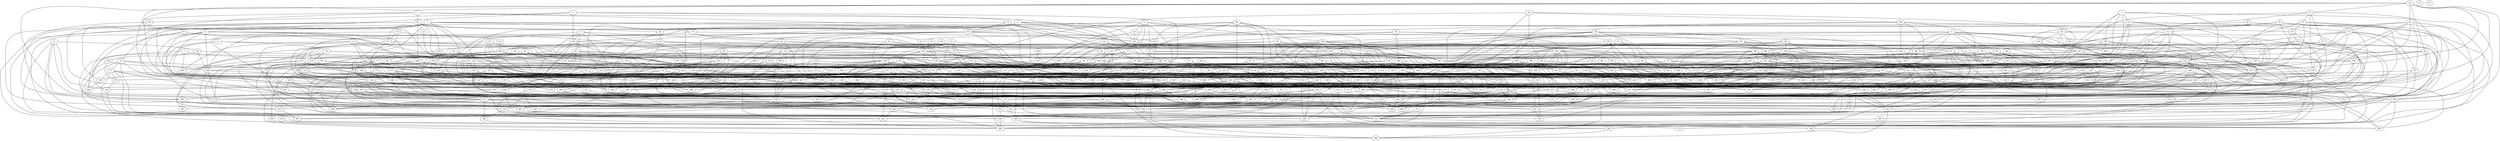 strict graph "gnp_random_graph(400,0.015)" {
0;
1;
2;
3;
4;
5;
6;
7;
8;
9;
10;
11;
12;
13;
14;
15;
16;
17;
18;
19;
20;
21;
22;
23;
24;
25;
26;
27;
28;
29;
30;
31;
32;
33;
34;
35;
36;
37;
38;
39;
40;
41;
42;
43;
44;
45;
46;
47;
48;
49;
50;
51;
52;
53;
54;
55;
56;
57;
58;
59;
60;
61;
62;
63;
64;
65;
66;
67;
68;
69;
70;
71;
72;
73;
74;
75;
76;
77;
78;
79;
80;
81;
82;
83;
84;
85;
86;
87;
88;
89;
90;
91;
92;
93;
94;
95;
96;
97;
98;
99;
100;
101;
102;
103;
104;
105;
106;
107;
108;
109;
110;
111;
112;
113;
114;
115;
116;
117;
118;
119;
120;
121;
122;
123;
124;
125;
126;
127;
128;
129;
130;
131;
132;
133;
134;
135;
136;
137;
138;
139;
140;
141;
142;
143;
144;
145;
146;
147;
148;
149;
150;
151;
152;
153;
154;
155;
156;
157;
158;
159;
160;
161;
162;
163;
164;
165;
166;
167;
168;
169;
170;
171;
172;
173;
174;
175;
176;
177;
178;
179;
180;
181;
182;
183;
184;
185;
186;
187;
188;
189;
190;
191;
192;
193;
194;
195;
196;
197;
198;
199;
200;
201;
202;
203;
204;
205;
206;
207;
208;
209;
210;
211;
212;
213;
214;
215;
216;
217;
218;
219;
220;
221;
222;
223;
224;
225;
226;
227;
228;
229;
230;
231;
232;
233;
234;
235;
236;
237;
238;
239;
240;
241;
242;
243;
244;
245;
246;
247;
248;
249;
250;
251;
252;
253;
254;
255;
256;
257;
258;
259;
260;
261;
262;
263;
264;
265;
266;
267;
268;
269;
270;
271;
272;
273;
274;
275;
276;
277;
278;
279;
280;
281;
282;
283;
284;
285;
286;
287;
288;
289;
290;
291;
292;
293;
294;
295;
296;
297;
298;
299;
300;
301;
302;
303;
304;
305;
306;
307;
308;
309;
310;
311;
312;
313;
314;
315;
316;
317;
318;
319;
320;
321;
322;
323;
324;
325;
326;
327;
328;
329;
330;
331;
332;
333;
334;
335;
336;
337;
338;
339;
340;
341;
342;
343;
344;
345;
346;
347;
348;
349;
350;
351;
352;
353;
354;
355;
356;
357;
358;
359;
360;
361;
362;
363;
364;
365;
366;
367;
368;
369;
370;
371;
372;
373;
374;
375;
376;
377;
378;
379;
380;
381;
382;
383;
384;
385;
386;
387;
388;
389;
390;
391;
392;
393;
394;
395;
396;
397;
398;
399;
0 -- 40  [is_available=True, prob="1.0"];
0 -- 312  [is_available=True, prob="0.000379607806194"];
1 -- 169  [is_available=True, prob="1.0"];
1 -- 327  [is_available=True, prob="0.0820589305084"];
1 -- 20  [is_available=True, prob="0.423581818687"];
1 -- 181  [is_available=True, prob="0.837823170071"];
1 -- 279  [is_available=True, prob="0.374901451123"];
2 -- 374  [is_available=True, prob="0.32665405579"];
2 -- 347  [is_available=True, prob="0.23413440046"];
2 -- 21  [is_available=True, prob="1.0"];
2 -- 126  [is_available=True, prob="1.0"];
2 -- 55  [is_available=True, prob="1.0"];
3 -- 100  [is_available=True, prob="1.0"];
3 -- 166  [is_available=True, prob="0.980988665596"];
3 -- 15  [is_available=True, prob="1.0"];
3 -- 145  [is_available=True, prob="0.0551172761227"];
3 -- 277  [is_available=True, prob="1.0"];
3 -- 347  [is_available=True, prob="0.0090357446984"];
3 -- 156  [is_available=True, prob="0.726914585223"];
4 -- 197  [is_available=True, prob="0.786973177896"];
4 -- 51  [is_available=True, prob="1.0"];
4 -- 84  [is_available=True, prob="0.964469127953"];
4 -- 181  [is_available=True, prob="1.0"];
4 -- 25  [is_available=True, prob="1.0"];
4 -- 95  [is_available=True, prob="1.0"];
5 -- 162  [is_available=True, prob="0.689897152578"];
5 -- 70  [is_available=True, prob="0.233928503609"];
5 -- 200  [is_available=True, prob="0.0221640954499"];
5 -- 364  [is_available=True, prob="0.772354921848"];
5 -- 141  [is_available=True, prob="0.0128453586703"];
5 -- 113  [is_available=True, prob="1.0"];
5 -- 373  [is_available=True, prob="0.70304620379"];
5 -- 247  [is_available=True, prob="0.134867985573"];
5 -- 120  [is_available=True, prob="0.48676190435"];
5 -- 57  [is_available=True, prob="0.0960063449375"];
5 -- 91  [is_available=True, prob="1.0"];
6 -- 354  [is_available=True, prob="0.450802316926"];
6 -- 358  [is_available=True, prob="1.0"];
6 -- 329  [is_available=True, prob="1.0"];
6 -- 395  [is_available=True, prob="0.557921913388"];
6 -- 54  [is_available=True, prob="0.0638066424381"];
6 -- 378  [is_available=True, prob="0.553883979482"];
7 -- 200  [is_available=True, prob="0.471503097779"];
7 -- 286  [is_available=True, prob="0.622932620053"];
7 -- 175  [is_available=True, prob="0.621248639562"];
8 -- 138  [is_available=True, prob="0.501918532583"];
8 -- 324  [is_available=True, prob="0.549129716373"];
8 -- 53  [is_available=True, prob="0.538031807188"];
8 -- 375  [is_available=True, prob="1.0"];
9 -- 225  [is_available=True, prob="0.494192141421"];
9 -- 130  [is_available=True, prob="1.0"];
9 -- 100  [is_available=True, prob="0.831639979373"];
9 -- 261  [is_available=True, prob="0.0613124441978"];
9 -- 358  [is_available=True, prob="0.472120958543"];
9 -- 167  [is_available=True, prob="0.28686301405"];
9 -- 232  [is_available=True, prob="0.0242554398071"];
9 -- 370  [is_available=True, prob="0.0448732515826"];
9 -- 313  [is_available=True, prob="0.780900481679"];
9 -- 120  [is_available=True, prob="0.643487861603"];
9 -- 89  [is_available=True, prob="0.784898866612"];
9 -- 29  [is_available=True, prob="1.0"];
10 -- 32  [is_available=True, prob="0.177314562346"];
10 -- 289  [is_available=True, prob="0.154008720187"];
10 -- 262  [is_available=True, prob="0.0583460097343"];
10 -- 257  [is_available=True, prob="0.523157358291"];
10 -- 72  [is_available=True, prob="1.0"];
10 -- 335  [is_available=True, prob="0.949025076735"];
10 -- 315  [is_available=True, prob="1.0"];
11 -- 132  [is_available=True, prob="1.0"];
11 -- 103  [is_available=True, prob="0.451967045823"];
11 -- 45  [is_available=True, prob="0.814251406916"];
11 -- 301  [is_available=True, prob="0.399502517267"];
11 -- 19  [is_available=True, prob="0.908505130492"];
11 -- 126  [is_available=True, prob="1.0"];
11 -- 255  [is_available=True, prob="0.62290594047"];
12 -- 33  [is_available=True, prob="0.684299911503"];
12 -- 36  [is_available=True, prob="0.807146948674"];
12 -- 389  [is_available=True, prob="0.925165039612"];
12 -- 275  [is_available=True, prob="0.334082971609"];
12 -- 233  [is_available=True, prob="0.0106930898242"];
12 -- 106  [is_available=True, prob="0.932410089828"];
12 -- 307  [is_available=True, prob="0.233801517224"];
12 -- 243  [is_available=True, prob="0.312482440249"];
12 -- 252  [is_available=True, prob="0.150511984228"];
12 -- 95  [is_available=True, prob="0.565327675947"];
13 -- 185  [is_available=True, prob="1.0"];
13 -- 146  [is_available=True, prob="1.0"];
13 -- 267  [is_available=True, prob="0.231915661405"];
13 -- 94  [is_available=True, prob="0.392313497087"];
13 -- 135  [is_available=True, prob="0.948492423075"];
14 -- 113  [is_available=True, prob="0.714057060198"];
14 -- 171  [is_available=True, prob="1.0"];
14 -- 293  [is_available=True, prob="0.340479334227"];
14 -- 254  [is_available=True, prob="0.0527659153252"];
15 -- 354  [is_available=True, prob="1.0"];
15 -- 263  [is_available=True, prob="0.303915708327"];
15 -- 104  [is_available=True, prob="0.412198037278"];
15 -- 87  [is_available=True, prob="1.0"];
15 -- 25  [is_available=True, prob="0.311529256446"];
15 -- 222  [is_available=True, prob="0.847586932064"];
16 -- 64  [is_available=True, prob="0.575855865011"];
16 -- 128  [is_available=True, prob="0.945528911141"];
16 -- 171  [is_available=True, prob="0.125635784907"];
17 -- 129  [is_available=True, prob="1.0"];
17 -- 291  [is_available=True, prob="0.357737777718"];
17 -- 38  [is_available=True, prob="0.228049888527"];
17 -- 295  [is_available=True, prob="0.965793194644"];
17 -- 209  [is_available=True, prob="1.0"];
17 -- 379  [is_available=True, prob="0.256320371906"];
18 -- 192  [is_available=True, prob="0.351033682136"];
18 -- 133  [is_available=True, prob="0.766744716206"];
18 -- 167  [is_available=True, prob="0.444442011942"];
18 -- 239  [is_available=True, prob="0.483167957544"];
18 -- 338  [is_available=True, prob="1.0"];
18 -- 152  [is_available=True, prob="1.0"];
18 -- 222  [is_available=True, prob="0.421153069696"];
19 -- 363  [is_available=True, prob="0.1275532672"];
19 -- 295  [is_available=True, prob="1.0"];
19 -- 206  [is_available=True, prob="0.328485106189"];
19 -- 214  [is_available=True, prob="0.964846139892"];
19 -- 89  [is_available=True, prob="0.830423189953"];
19 -- 317  [is_available=True, prob="0.152593847459"];
19 -- 190  [is_available=True, prob="0.816900489301"];
20 -- 355  [is_available=True, prob="0.239001472835"];
20 -- 202  [is_available=True, prob="0.713505982676"];
20 -- 139  [is_available=True, prob="0.410131656333"];
20 -- 211  [is_available=True, prob="0.784052090481"];
20 -- 246  [is_available=True, prob="0.0596472258175"];
20 -- 23  [is_available=True, prob="1.0"];
20 -- 25  [is_available=True, prob="0.435429626159"];
20 -- 284  [is_available=True, prob="0.47958995942"];
20 -- 189  [is_available=True, prob="1.0"];
21 -- 167  [is_available=True, prob="1.0"];
21 -- 290  [is_available=True, prob="0.535778866036"];
21 -- 236  [is_available=True, prob="0.0422875759052"];
21 -- 226  [is_available=True, prob="0.884315348805"];
21 -- 272  [is_available=True, prob="1.0"];
21 -- 113  [is_available=True, prob="0.205752674547"];
21 -- 327  [is_available=True, prob="1.0"];
21 -- 347  [is_available=True, prob="0.752113970384"];
22 -- 320  [is_available=True, prob="1.0"];
22 -- 65  [is_available=True, prob="1.0"];
22 -- 39  [is_available=True, prob="0.772536481314"];
22 -- 394  [is_available=True, prob="0.805827924689"];
22 -- 332  [is_available=True, prob="0.387594769236"];
22 -- 237  [is_available=True, prob="0.265653772345"];
22 -- 274  [is_available=True, prob="0.229101487978"];
22 -- 312  [is_available=True, prob="1.0"];
22 -- 27  [is_available=True, prob="0.0486888013497"];
23 -- 131  [is_available=True, prob="0.36645624368"];
24 -- 170  [is_available=True, prob="1.0"];
24 -- 274  [is_available=True, prob="1.0"];
24 -- 229  [is_available=True, prob="1.0"];
24 -- 118  [is_available=True, prob="0.0782401067896"];
25 -- 122  [is_available=True, prob="0.5157348685"];
25 -- 365  [is_available=True, prob="0.0532437969994"];
26 -- 83  [is_available=True, prob="0.661334086779"];
26 -- 388  [is_available=True, prob="0.437419097782"];
26 -- 165  [is_available=True, prob="0.187305445839"];
26 -- 214  [is_available=True, prob="0.219658380164"];
27 -- 67  [is_available=True, prob="0.789497275094"];
27 -- 260  [is_available=True, prob="0.404944319595"];
27 -- 37  [is_available=True, prob="1.0"];
27 -- 105  [is_available=True, prob="0.543459173015"];
27 -- 51  [is_available=True, prob="0.444802661016"];
27 -- 216  [is_available=True, prob="1.0"];
28 -- 195  [is_available=True, prob="0.492192373289"];
28 -- 300  [is_available=True, prob="0.724256071716"];
28 -- 238  [is_available=True, prob="1.0"];
28 -- 206  [is_available=True, prob="0.439830140954"];
28 -- 333  [is_available=True, prob="0.0696600950287"];
29 -- 299  [is_available=True, prob="0.0114443405818"];
29 -- 205  [is_available=True, prob="1.0"];
29 -- 238  [is_available=True, prob="0.697540250624"];
29 -- 145  [is_available=True, prob="0.373185743071"];
29 -- 274  [is_available=True, prob="1.0"];
29 -- 244  [is_available=True, prob="1.0"];
29 -- 309  [is_available=True, prob="0.727728734135"];
29 -- 184  [is_available=True, prob="0.949096540534"];
30 -- 337  [is_available=True, prob="0.398499216854"];
30 -- 166  [is_available=True, prob="0.294254277045"];
30 -- 199  [is_available=True, prob="0.257905348449"];
31 -- 296  [is_available=True, prob="0.68825984762"];
31 -- 363  [is_available=True, prob="0.617405600582"];
31 -- 230  [is_available=True, prob="0.635087353596"];
31 -- 367  [is_available=True, prob="0.250383956656"];
32 -- 296  [is_available=True, prob="0.878428156804"];
32 -- 300  [is_available=True, prob="0.076853345477"];
32 -- 269  [is_available=True, prob="0.0857550076134"];
32 -- 190  [is_available=True, prob="0.821346400023"];
32 -- 223  [is_available=True, prob="0.832750150279"];
33 -- 360  [is_available=True, prob="0.478306131731"];
33 -- 154  [is_available=True, prob="1.0"];
33 -- 274  [is_available=True, prob="0.974752640122"];
33 -- 135  [is_available=True, prob="1.0"];
34 -- 230  [is_available=True, prob="0.403056484991"];
34 -- 210  [is_available=True, prob="0.668601110844"];
34 -- 134  [is_available=True, prob="0.100523316561"];
34 -- 86  [is_available=True, prob="0.755491578841"];
34 -- 183  [is_available=True, prob="0.272344150526"];
35 -- 368  [is_available=True, prob="0.863482582664"];
35 -- 168  [is_available=True, prob="0.21289444767"];
35 -- 298  [is_available=True, prob="0.0361331182351"];
35 -- 304  [is_available=True, prob="0.635059045727"];
35 -- 376  [is_available=True, prob="1.0"];
35 -- 338  [is_available=True, prob="0.645962784967"];
35 -- 52  [is_available=True, prob="0.0592177353111"];
35 -- 56  [is_available=True, prob="0.643084061605"];
35 -- 351  [is_available=True, prob="0.814721308138"];
36 -- 348  [is_available=True, prob="0.301020993007"];
36 -- 156  [is_available=True, prob="1.0"];
36 -- 95  [is_available=True, prob="1.0"];
37 -- 376  [is_available=True, prob="0.734783995615"];
37 -- 265  [is_available=True, prob="0.865095492445"];
37 -- 117  [is_available=True, prob="0.495618107024"];
37 -- 181  [is_available=True, prob="0.802083976113"];
38 -- 192  [is_available=True, prob="1.0"];
38 -- 364  [is_available=True, prob="0.7074767168"];
38 -- 377  [is_available=True, prob="1.0"];
39 -- 260  [is_available=True, prob="0.218336556971"];
39 -- 74  [is_available=True, prob="0.306226618311"];
39 -- 331  [is_available=True, prob="0.745940858899"];
39 -- 205  [is_available=True, prob="1.0"];
39 -- 306  [is_available=True, prob="0.747726698342"];
39 -- 151  [is_available=True, prob="0.0783879243394"];
39 -- 216  [is_available=True, prob="0.482963039458"];
39 -- 292  [is_available=True, prob="0.75662772965"];
40 -- 364  [is_available=True, prob="0.859643175711"];
40 -- 398  [is_available=True, prob="0.334283223458"];
40 -- 79  [is_available=True, prob="0.0130694918297"];
40 -- 311  [is_available=True, prob="0.662534458349"];
40 -- 90  [is_available=True, prob="0.169726646679"];
41 -- 295  [is_available=True, prob="1.0"];
41 -- 329  [is_available=True, prob="0.865406611013"];
41 -- 300  [is_available=True, prob="1.0"];
41 -- 397  [is_available=True, prob="0.297873951101"];
41 -- 77  [is_available=True, prob="0.0021346250007"];
41 -- 84  [is_available=True, prob="0.548880913042"];
42 -- 320  [is_available=True, prob="0.738788362442"];
42 -- 82  [is_available=True, prob="0.985801742892"];
42 -- 95  [is_available=True, prob="0.852015274827"];
42 -- 109  [is_available=True, prob="1.0"];
42 -- 79  [is_available=True, prob="0.874548925351"];
43 -- 112  [is_available=True, prob="0.863585658541"];
43 -- 250  [is_available=True, prob="1.0"];
43 -- 338  [is_available=True, prob="1.0"];
44 -- 169  [is_available=True, prob="0.313452587766"];
44 -- 295  [is_available=True, prob="1.0"];
45 -- 360  [is_available=True, prob="0.285808545361"];
45 -- 365  [is_available=True, prob="0.870806257613"];
45 -- 370  [is_available=True, prob="0.874739932046"];
45 -- 339  [is_available=True, prob="0.124742612767"];
45 -- 215  [is_available=True, prob="0.53806964773"];
45 -- 371  [is_available=True, prob="0.185272437769"];
45 -- 223  [is_available=True, prob="1.0"];
46 -- 130  [is_available=True, prob="1.0"];
46 -- 164  [is_available=True, prob="0.150081377723"];
46 -- 277  [is_available=True, prob="0.849563959179"];
46 -- 117  [is_available=True, prob="0.81996470285"];
46 -- 380  [is_available=True, prob="0.976100473814"];
46 -- 341  [is_available=True, prob="0.220802148666"];
48 -- 201  [is_available=True, prob="0.39631417785"];
48 -- 106  [is_available=True, prob="0.599765608556"];
48 -- 112  [is_available=True, prob="0.882986825585"];
48 -- 306  [is_available=True, prob="1.0"];
48 -- 211  [is_available=True, prob="0.593357229181"];
48 -- 346  [is_available=True, prob="1.0"];
48 -- 59  [is_available=True, prob="0.564745771592"];
48 -- 234  [is_available=True, prob="0.436172963903"];
49 -- 290  [is_available=True, prob="0.718000835605"];
49 -- 69  [is_available=True, prob="0.871956929933"];
49 -- 204  [is_available=True, prob="0.347453038378"];
49 -- 174  [is_available=True, prob="0.198694400976"];
49 -- 275  [is_available=True, prob="0.0703737497498"];
49 -- 219  [is_available=True, prob="0.6188562872"];
49 -- 92  [is_available=True, prob="1.0"];
50 -- 64  [is_available=True, prob="1.0"];
50 -- 74  [is_available=True, prob="1.0"];
51 -- 355  [is_available=True, prob="0.463026484519"];
51 -- 166  [is_available=True, prob="0.202049984933"];
51 -- 265  [is_available=True, prob="0.165397168937"];
51 -- 299  [is_available=True, prob="1.0"];
51 -- 336  [is_available=True, prob="0.250125730786"];
51 -- 212  [is_available=True, prob="0.293926193526"];
51 -- 149  [is_available=True, prob="0.0393186963291"];
51 -- 344  [is_available=True, prob="0.314609295378"];
52 -- 161  [is_available=True, prob="0.126899911847"];
52 -- 388  [is_available=True, prob="0.574150271131"];
52 -- 76  [is_available=True, prob="0.319611938356"];
52 -- 253  [is_available=True, prob="0.712097451505"];
52 -- 221  [is_available=True, prob="0.149156866294"];
53 -- 137  [is_available=True, prob="0.596270676364"];
53 -- 155  [is_available=True, prob="0.378428595723"];
53 -- 125  [is_available=True, prob="1.0"];
53 -- 381  [is_available=True, prob="0.159019033926"];
54 -- 290  [is_available=True, prob="0.108897044153"];
54 -- 196  [is_available=True, prob="0.393979542778"];
54 -- 223  [is_available=True, prob="0.417451907659"];
55 -- 105  [is_available=True, prob="0.5694332998"];
55 -- 387  [is_available=True, prob="1.0"];
55 -- 92  [is_available=True, prob="0.0304681783009"];
55 -- 78  [is_available=True, prob="0.755887436987"];
56 -- 161  [is_available=True, prob="9.03278349786e-05"];
56 -- 116  [is_available=True, prob="0.734122344457"];
56 -- 341  [is_available=True, prob="0.825073027694"];
56 -- 343  [is_available=True, prob="0.842048646257"];
56 -- 123  [is_available=True, prob="0.682576187327"];
56 -- 350  [is_available=True, prob="0.959101990457"];
57 -- 384  [is_available=True, prob="1.0"];
57 -- 290  [is_available=True, prob="1.0"];
57 -- 392  [is_available=True, prob="0.542329474743"];
57 -- 333  [is_available=True, prob="1.0"];
57 -- 111  [is_available=True, prob="1.0"];
57 -- 152  [is_available=True, prob="0.213914399823"];
58 -- 105  [is_available=True, prob="0.0642574977318"];
58 -- 250  [is_available=True, prob="1.0"];
59 -- 71  [is_available=True, prob="0.249981874768"];
59 -- 140  [is_available=True, prob="0.746062847534"];
59 -- 334  [is_available=True, prob="1.0"];
59 -- 369  [is_available=True, prob="0.548696833477"];
59 -- 148  [is_available=True, prob="0.238021851208"];
59 -- 91  [is_available=True, prob="0.821753900237"];
59 -- 383  [is_available=True, prob="0.104138766865"];
60 -- 98  [is_available=True, prob="0.106798456737"];
60 -- 380  [is_available=True, prob="0.93426615282"];
60 -- 398  [is_available=True, prob="1.0"];
60 -- 318  [is_available=True, prob="0.975407575117"];
60 -- 63  [is_available=True, prob="0.524537952514"];
61 -- 231  [is_available=True, prob="0.103729024892"];
61 -- 251  [is_available=True, prob="0.622651198049"];
61 -- 117  [is_available=True, prob="1.0"];
61 -- 189  [is_available=True, prob="0.630333180853"];
62 -- 210  [is_available=True, prob="0.722119334325"];
62 -- 291  [is_available=True, prob="0.965255130756"];
62 -- 332  [is_available=True, prob="0.567866236165"];
62 -- 141  [is_available=True, prob="0.369193357312"];
63 -- 301  [is_available=True, prob="0.0995345383153"];
64 -- 129  [is_available=True, prob="1.0"];
64 -- 229  [is_available=True, prob="0.0621293121406"];
64 -- 294  [is_available=True, prob="1.0"];
64 -- 321  [is_available=True, prob="0.810808771734"];
64 -- 138  [is_available=True, prob="0.626668602067"];
64 -- 176  [is_available=True, prob="1.0"];
64 -- 338  [is_available=True, prob="1.0"];
64 -- 125  [is_available=True, prob="0.25595996941"];
65 -- 160  [is_available=True, prob="0.117524987355"];
65 -- 321  [is_available=True, prob="0.763480107912"];
65 -- 295  [is_available=True, prob="0.0604813215686"];
65 -- 237  [is_available=True, prob="0.610140277812"];
65 -- 270  [is_available=True, prob="1.0"];
65 -- 240  [is_available=True, prob="0.73743011936"];
66 -- 291  [is_available=True, prob="1.0"];
66 -- 306  [is_available=True, prob="1.0"];
66 -- 267  [is_available=True, prob="0.535255224766"];
66 -- 341  [is_available=True, prob="0.527066608209"];
67 -- 101  [is_available=True, prob="1.0"];
67 -- 359  [is_available=True, prob="0.764871152817"];
67 -- 168  [is_available=True, prob="1.0"];
67 -- 368  [is_available=True, prob="0.339069902398"];
67 -- 184  [is_available=True, prob="0.683174320801"];
67 -- 126  [is_available=True, prob="1.0"];
68 -- 393  [is_available=True, prob="0.0744421763496"];
68 -- 388  [is_available=True, prob="0.514781852164"];
68 -- 201  [is_available=True, prob="0.923742836745"];
68 -- 234  [is_available=True, prob="0.626232102012"];
68 -- 78  [is_available=True, prob="0.0955403142236"];
68 -- 175  [is_available=True, prob="1.0"];
68 -- 242  [is_available=True, prob="0.0256466108816"];
68 -- 310  [is_available=True, prob="0.328056683915"];
68 -- 279  [is_available=True, prob="0.849713277872"];
69 -- 359  [is_available=True, prob="0.958465084034"];
69 -- 169  [is_available=True, prob="0.760927291082"];
70 -- 129  [is_available=True, prob="1.0"];
70 -- 378  [is_available=True, prob="0.825706208775"];
70 -- 250  [is_available=True, prob="0.521081406261"];
70 -- 157  [is_available=True, prob="0.16061409381"];
70 -- 95  [is_available=True, prob="0.316176691469"];
71 -- 379  [is_available=True, prob="0.265961886044"];
71 -- 307  [is_available=True, prob="0.96002088447"];
71 -- 392  [is_available=True, prob="0.662988074241"];
71 -- 351  [is_available=True, prob="1.0"];
72 -- 370  [is_available=True, prob="1.0"];
72 -- 395  [is_available=True, prob="0.0572535365671"];
72 -- 85  [is_available=True, prob="0.790091156742"];
72 -- 221  [is_available=True, prob="0.83392162393"];
73 -- 385  [is_available=True, prob="0.553245475276"];
73 -- 283  [is_available=True, prob="0.820278628584"];
73 -- 277  [is_available=True, prob="0.256031384126"];
73 -- 237  [is_available=True, prob="1.0"];
73 -- 175  [is_available=True, prob="0.361877780763"];
74 -- 353  [is_available=True, prob="1.0"];
74 -- 396  [is_available=True, prob="0.618382141968"];
74 -- 335  [is_available=True, prob="0.884440558898"];
74 -- 118  [is_available=True, prob="1.0"];
74 -- 151  [is_available=True, prob="0.880228272069"];
74 -- 121  [is_available=True, prob="1.0"];
74 -- 287  [is_available=True, prob="0.929461710942"];
75 -- 333  [is_available=True, prob="0.286732101084"];
76 -- 195  [is_available=True, prob="0.942945251772"];
76 -- 298  [is_available=True, prob="1.0"];
76 -- 237  [is_available=True, prob="0.757620994838"];
76 -- 273  [is_available=True, prob="0.0476988311119"];
76 -- 89  [is_available=True, prob="1.0"];
76 -- 348  [is_available=True, prob="0.068369352872"];
77 -- 167  [is_available=True, prob="0.531358805401"];
77 -- 396  [is_available=True, prob="1.0"];
77 -- 365  [is_available=True, prob="0.834677468315"];
77 -- 270  [is_available=True, prob="0.444733501726"];
77 -- 149  [is_available=True, prob="0.965018421697"];
77 -- 221  [is_available=True, prob="0.678598617222"];
78 -- 201  [is_available=True, prob="0.312684670822"];
78 -- 131  [is_available=True, prob="0.684884473935"];
78 -- 187  [is_available=True, prob="0.201875398979"];
79 -- 268  [is_available=True, prob="0.828379003978"];
79 -- 332  [is_available=True, prob="0.700499775586"];
79 -- 271  [is_available=True, prob="0.988738227145"];
79 -- 287  [is_available=True, prob="0.333483497128"];
80 -- 128  [is_available=True, prob="0.456089442796"];
80 -- 391  [is_available=True, prob="0.641617126426"];
80 -- 324  [is_available=True, prob="0.0188834957969"];
80 -- 118  [is_available=True, prob="0.760848939414"];
80 -- 191  [is_available=True, prob="0.116661543536"];
81 -- 248  [is_available=True, prob="0.389652604836"];
81 -- 279  [is_available=True, prob="1.0"];
81 -- 223  [is_available=True, prob="0.265826865474"];
82 -- 185  [is_available=True, prob="0.8311374704"];
82 -- 130  [is_available=True, prob="1.0"];
82 -- 351  [is_available=True, prob="0.375820612537"];
83 -- 155  [is_available=True, prob="0.849681816395"];
83 -- 396  [is_available=True, prob="1.0"];
83 -- 98  [is_available=True, prob="0.116862713056"];
84 -- 264  [is_available=True, prob="1.0"];
84 -- 173  [is_available=True, prob="0.35602600644"];
84 -- 303  [is_available=True, prob="1.0"];
84 -- 240  [is_available=True, prob="0.250287357588"];
85 -- 394  [is_available=True, prob="1.0"];
85 -- 391  [is_available=True, prob="1.0"];
86 -- 101  [is_available=True, prob="0.322173597757"];
86 -- 104  [is_available=True, prob="0.97599877712"];
86 -- 333  [is_available=True, prob="0.199835267848"];
86 -- 210  [is_available=True, prob="0.945620388421"];
86 -- 217  [is_available=True, prob="1.0"];
86 -- 124  [is_available=True, prob="0.155239542353"];
87 -- 321  [is_available=True, prob="0.850950666704"];
87 -- 327  [is_available=True, prob="1.0"];
87 -- 395  [is_available=True, prob="0.449014991395"];
87 -- 209  [is_available=True, prob="0.339795175286"];
87 -- 310  [is_available=True, prob="0.715017707695"];
87 -- 90  [is_available=True, prob="0.94962978467"];
87 -- 285  [is_available=True, prob="0.367722957449"];
87 -- 191  [is_available=True, prob="1.0"];
88 -- 234  [is_available=True, prob="0.185202225283"];
88 -- 262  [is_available=True, prob="0.8138467045"];
89 -- 225  [is_available=True, prob="0.0795894570613"];
89 -- 227  [is_available=True, prob="1.0"];
89 -- 175  [is_available=True, prob="0.578317301394"];
89 -- 278  [is_available=True, prob="0.911316840853"];
89 -- 250  [is_available=True, prob="0.334271639952"];
90 -- 265  [is_available=True, prob="0.353469287041"];
90 -- 236  [is_available=True, prob="0.491487382702"];
91 -- 131  [is_available=True, prob="0.0271769589672"];
91 -- 232  [is_available=True, prob="0.944220335796"];
91 -- 174  [is_available=True, prob="0.208989000884"];
91 -- 335  [is_available=True, prob="0.0884690976755"];
91 -- 208  [is_available=True, prob="0.794660497264"];
92 -- 258  [is_available=True, prob="1.0"];
92 -- 262  [is_available=True, prob="0.111662403846"];
92 -- 393  [is_available=True, prob="0.58560502732"];
92 -- 290  [is_available=True, prob="0.167847042021"];
92 -- 206  [is_available=True, prob="0.498250459503"];
92 -- 247  [is_available=True, prob="0.0810101952301"];
92 -- 219  [is_available=True, prob="0.0945929705653"];
92 -- 95  [is_available=True, prob="0.824396892599"];
93 -- 132  [is_available=True, prob="0.40617375833"];
93 -- 202  [is_available=True, prob="0.643975887935"];
93 -- 107  [is_available=True, prob="0.0560642360694"];
93 -- 148  [is_available=True, prob="1.0"];
93 -- 324  [is_available=True, prob="0.286482666276"];
93 -- 188  [is_available=True, prob="0.729930627576"];
93 -- 394  [is_available=True, prob="0.528260494499"];
94 -- 295  [is_available=True, prob="0.368256494653"];
94 -- 201  [is_available=True, prob="1.0"];
94 -- 340  [is_available=True, prob="1.0"];
94 -- 277  [is_available=True, prob="0.907073143219"];
94 -- 149  [is_available=True, prob="0.541115239185"];
95 -- 147  [is_available=True, prob="1.0"];
95 -- 117  [is_available=True, prob="0.984109756846"];
95 -- 379  [is_available=True, prob="0.686001367403"];
96 -- 209  [is_available=True, prob="0.483963747813"];
96 -- 250  [is_available=True, prob="0.0868503260372"];
97 -- 129  [is_available=True, prob="1.0"];
97 -- 355  [is_available=True, prob="0.331306185494"];
97 -- 199  [is_available=True, prob="0.661412914181"];
97 -- 103  [is_available=True, prob="0.534224455145"];
97 -- 238  [is_available=True, prob="1.0"];
97 -- 215  [is_available=True, prob="0.0197335113177"];
98 -- 384  [is_available=True, prob="0.693853165871"];
98 -- 199  [is_available=True, prob="0.628522920624"];
98 -- 397  [is_available=True, prob="0.196976374765"];
98 -- 341  [is_available=True, prob="0.638217873439"];
99 -- 242  [is_available=True, prob="0.877939565739"];
99 -- 354  [is_available=True, prob="0.0836368070327"];
99 -- 358  [is_available=True, prob="0.666758662353"];
99 -- 127  [is_available=True, prob="0.368950364245"];
100 -- 147  [is_available=True, prob="0.711922227405"];
100 -- 168  [is_available=True, prob="0.224139802942"];
100 -- 272  [is_available=True, prob="1.0"];
100 -- 369  [is_available=True, prob="0.326974239834"];
100 -- 131  [is_available=True, prob="0.785116433286"];
101 -- 265  [is_available=True, prob="0.1905728059"];
101 -- 298  [is_available=True, prob="1.0"];
101 -- 108  [is_available=True, prob="0.0613864105256"];
102 -- 384  [is_available=True, prob="0.512270556967"];
102 -- 153  [is_available=True, prob="0.0682131038081"];
102 -- 235  [is_available=True, prob="0.852445783328"];
103 -- 165  [is_available=True, prob="0.333283466094"];
103 -- 104  [is_available=True, prob="1.0"];
103 -- 243  [is_available=True, prob="0.330079809609"];
103 -- 248  [is_available=True, prob="1.0"];
104 -- 352  [is_available=True, prob="0.0629862091508"];
104 -- 169  [is_available=True, prob="0.926835803381"];
104 -- 199  [is_available=True, prob="0.297210998798"];
104 -- 186  [is_available=True, prob="0.0334257486357"];
104 -- 379  [is_available=True, prob="0.892409393971"];
105 -- 384  [is_available=True, prob="0.0669273789296"];
105 -- 290  [is_available=True, prob="0.814420224935"];
105 -- 388  [is_available=True, prob="0.478083312444"];
105 -- 242  [is_available=True, prob="1.0"];
106 -- 130  [is_available=True, prob="1.0"];
106 -- 204  [is_available=True, prob="0.905498344232"];
106 -- 138  [is_available=True, prob="0.745221305575"];
106 -- 174  [is_available=True, prob="0.0695705771055"];
106 -- 370  [is_available=True, prob="0.577477389748"];
106 -- 275  [is_available=True, prob="0.708130571742"];
106 -- 282  [is_available=True, prob="1.0"];
106 -- 315  [is_available=True, prob="0.12407800149"];
106 -- 330  [is_available=True, prob="0.557470218833"];
106 -- 159  [is_available=True, prob="0.617475828222"];
107 -- 357  [is_available=True, prob="0.535073685557"];
107 -- 324  [is_available=True, prob="0.429261717047"];
107 -- 398  [is_available=True, prob="0.220142679214"];
107 -- 141  [is_available=True, prob="0.667513809421"];
108 -- 385  [is_available=True, prob="0.40515556593"];
108 -- 136  [is_available=True, prob="0.810851446539"];
108 -- 140  [is_available=True, prob="0.0982673400423"];
108 -- 206  [is_available=True, prob="0.960746079695"];
108 -- 304  [is_available=True, prob="0.225175764365"];
108 -- 346  [is_available=True, prob="0.748340000919"];
109 -- 169  [is_available=True, prob="0.532279188781"];
109 -- 366  [is_available=True, prob="0.774367003654"];
109 -- 242  [is_available=True, prob="0.909810875223"];
109 -- 152  [is_available=True, prob="1.0"];
109 -- 185  [is_available=True, prob="0.445037124907"];
110 -- 289  [is_available=True, prob="1.0"];
110 -- 169  [is_available=True, prob="0.352975985459"];
110 -- 179  [is_available=True, prob="0.0686414909852"];
110 -- 308  [is_available=True, prob="0.886547692518"];
110 -- 154  [is_available=True, prob="1.0"];
110 -- 222  [is_available=True, prob="0.0245473545343"];
111 -- 387  [is_available=True, prob="0.979171303862"];
111 -- 327  [is_available=True, prob="1.0"];
111 -- 360  [is_available=True, prob="0.600131328007"];
111 -- 398  [is_available=True, prob="0.761803931129"];
111 -- 276  [is_available=True, prob="0.961787615091"];
111 -- 189  [is_available=True, prob="0.523339069745"];
111 -- 254  [is_available=True, prob="1.0"];
112 -- 376  [is_available=True, prob="0.999758609489"];
112 -- 244  [is_available=True, prob="0.250985184536"];
112 -- 247  [is_available=True, prob="0.0626218475005"];
113 -- 129  [is_available=True, prob="0.677566298744"];
113 -- 337  [is_available=True, prob="1.0"];
113 -- 270  [is_available=True, prob="0.0966669678164"];
113 -- 147  [is_available=True, prob="1.0"];
113 -- 125  [is_available=True, prob="0.136061397756"];
113 -- 197  [is_available=True, prob="1.0"];
114 -- 321  [is_available=True, prob="0.295156528025"];
114 -- 346  [is_available=True, prob="0.0895250699281"];
114 -- 335  [is_available=True, prob="0.42968884234"];
114 -- 326  [is_available=True, prob="0.407198171674"];
114 -- 207  [is_available=True, prob="0.84086318712"];
115 -- 192  [is_available=True, prob="1.0"];
115 -- 232  [is_available=True, prob="0.686335749149"];
115 -- 206  [is_available=True, prob="0.939011818534"];
115 -- 305  [is_available=True, prob="0.512040212133"];
115 -- 146  [is_available=True, prob="0.600720096856"];
115 -- 286  [is_available=True, prob="0.732953403431"];
116 -- 185  [is_available=True, prob="0.60848354772"];
116 -- 147  [is_available=True, prob="0.775475763277"];
116 -- 275  [is_available=True, prob="0.152306528891"];
117 -- 165  [is_available=True, prob="0.856370894924"];
117 -- 262  [is_available=True, prob="0.933240640683"];
117 -- 280  [is_available=True, prob="0.27172546931"];
118 -- 129  [is_available=True, prob="1.0"];
118 -- 166  [is_available=True, prob="0.253148279065"];
118 -- 317  [is_available=True, prob="0.00453835618801"];
118 -- 298  [is_available=True, prob="1.0"];
119 -- 273  [is_available=True, prob="0.092129963614"];
119 -- 243  [is_available=True, prob="1.0"];
119 -- 140  [is_available=True, prob="1.0"];
119 -- 133  [is_available=True, prob="0.639672911077"];
119 -- 183  [is_available=True, prob="0.0822481792161"];
120 -- 306  [is_available=True, prob="1.0"];
120 -- 351  [is_available=True, prob="0.155454098926"];
120 -- 333  [is_available=True, prob="0.445749460093"];
121 -- 339  [is_available=True, prob="0.570480092972"];
121 -- 147  [is_available=True, prob="1.0"];
121 -- 156  [is_available=True, prob="0.237529588112"];
122 -- 129  [is_available=True, prob="0.64203854779"];
122 -- 162  [is_available=True, prob="1.0"];
122 -- 199  [is_available=True, prob="0.596265719418"];
122 -- 139  [is_available=True, prob="0.12294806445"];
122 -- 246  [is_available=True, prob="0.108133645573"];
122 -- 123  [is_available=True, prob="1.0"];
123 -- 337  [is_available=True, prob="0.439944332018"];
123 -- 148  [is_available=True, prob="0.741423598673"];
123 -- 181  [is_available=True, prob="1.0"];
123 -- 182  [is_available=True, prob="0.0913130388768"];
123 -- 252  [is_available=True, prob="1.0"];
124 -- 383  [is_available=True, prob="0.140253681205"];
124 -- 225  [is_available=True, prob="0.189778075558"];
124 -- 159  [is_available=True, prob="1.0"];
124 -- 143  [is_available=True, prob="0.834296760588"];
125 -- 359  [is_available=True, prob="0.0839529883945"];
125 -- 180  [is_available=True, prob="1.0"];
125 -- 377  [is_available=True, prob="0.0979184101978"];
125 -- 378  [is_available=True, prob="0.620474097789"];
125 -- 317  [is_available=True, prob="0.701676822372"];
126 -- 296  [is_available=True, prob="0.301174046843"];
126 -- 130  [is_available=True, prob="0.679617666507"];
126 -- 275  [is_available=True, prob="1.0"];
126 -- 311  [is_available=True, prob="0.649163733135"];
126 -- 377  [is_available=True, prob="0.758225945068"];
126 -- 382  [is_available=True, prob="0.646477330388"];
127 -- 164  [is_available=True, prob="1.0"];
128 -- 224  [is_available=True, prob="1.0"];
128 -- 257  [is_available=True, prob="0.915758178531"];
128 -- 361  [is_available=True, prob="0.910515284862"];
128 -- 302  [is_available=True, prob="0.528120277267"];
129 -- 207  [is_available=True, prob="1.0"];
129 -- 379  [is_available=True, prob="1.0"];
130 -- 384  [is_available=True, prob="0.478917823779"];
130 -- 137  [is_available=True, prob="0.732076991232"];
130 -- 154  [is_available=True, prob="0.304096990908"];
130 -- 298  [is_available=True, prob="0.268490386643"];
130 -- 186  [is_available=True, prob="0.00176879256588"];
131 -- 224  [is_available=True, prob="0.881593081545"];
131 -- 322  [is_available=True, prob="0.0262730752458"];
131 -- 389  [is_available=True, prob="0.592211402119"];
131 -- 367  [is_available=True, prob="0.0324637247911"];
132 -- 289  [is_available=True, prob="0.192412860392"];
132 -- 261  [is_available=True, prob="0.402318811531"];
132 -- 327  [is_available=True, prob="1.0"];
132 -- 275  [is_available=True, prob="0.816604010308"];
133 -- 337  [is_available=True, prob="0.174191368725"];
133 -- 356  [is_available=True, prob="0.741826757707"];
133 -- 149  [is_available=True, prob="0.381772922235"];
134 -- 135  [is_available=True, prob="0.584063874709"];
134 -- 146  [is_available=True, prob="0.895358322335"];
134 -- 341  [is_available=True, prob="0.252625884341"];
134 -- 155  [is_available=True, prob="0.370838792703"];
134 -- 188  [is_available=True, prob="0.796297041701"];
135 -- 148  [is_available=True, prob="1.0"];
135 -- 215  [is_available=True, prob="1.0"];
135 -- 383  [is_available=True, prob="0.398032353288"];
135 -- 287  [is_available=True, prob="0.410267040556"];
136 -- 248  [is_available=True, prob="0.674596622131"];
136 -- 330  [is_available=True, prob="0.746494874279"];
136 -- 238  [is_available=True, prob="0.0706215871757"];
136 -- 143  [is_available=True, prob="1.0"];
137 -- 278  [is_available=True, prob="0.217452490078"];
137 -- 232  [is_available=True, prob="0.0380243478101"];
137 -- 246  [is_available=True, prob="0.123490861072"];
137 -- 316  [is_available=True, prob="1.0"];
137 -- 158  [is_available=True, prob="0.930775920848"];
137 -- 287  [is_available=True, prob="1.0"];
138 -- 353  [is_available=True, prob="0.612250991836"];
138 -- 226  [is_available=True, prob="0.249087862001"];
138 -- 357  [is_available=True, prob="0.521693943641"];
138 -- 210  [is_available=True, prob="1.0"];
138 -- 215  [is_available=True, prob="1.0"];
138 -- 285  [is_available=True, prob="0.2289542662"];
139 -- 173  [is_available=True, prob="1.0"];
140 -- 396  [is_available=True, prob="0.705450925709"];
140 -- 145  [is_available=True, prob="1.0"];
140 -- 214  [is_available=True, prob="0.11236654831"];
140 -- 313  [is_available=True, prob="1.0"];
141 -- 204  [is_available=True, prob="1.0"];
141 -- 236  [is_available=True, prob="0.189436212442"];
141 -- 177  [is_available=True, prob="0.471005521302"];
141 -- 293  [is_available=True, prob="0.0760374086156"];
142 -- 244  [is_available=True, prob="1.0"];
142 -- 342  [is_available=True, prob="0.38507714471"];
142 -- 302  [is_available=True, prob="0.275077159408"];
143 -- 216  [is_available=True, prob="0.884207245319"];
143 -- 287  [is_available=True, prob="0.797960557238"];
144 -- 325  [is_available=True, prob="1.0"];
145 -- 201  [is_available=True, prob="0.0517278916733"];
145 -- 173  [is_available=True, prob="0.159614867105"];
145 -- 253  [is_available=True, prob="0.0295436980534"];
145 -- 249  [is_available=True, prob="0.14200881202"];
145 -- 154  [is_available=True, prob="1.0"];
145 -- 158  [is_available=True, prob="0.680037402532"];
145 -- 383  [is_available=True, prob="1.0"];
146 -- 354  [is_available=True, prob="0.641572252992"];
146 -- 166  [is_available=True, prob="0.587978841257"];
146 -- 371  [is_available=True, prob="0.217612305352"];
146 -- 335  [is_available=True, prob="1.0"];
146 -- 246  [is_available=True, prob="0.221581688873"];
146 -- 281  [is_available=True, prob="0.0723954382553"];
146 -- 318  [is_available=True, prob="0.451328812183"];
147 -- 160  [is_available=True, prob="0.2185130803"];
147 -- 393  [is_available=True, prob="1.0"];
147 -- 170  [is_available=True, prob="1.0"];
147 -- 279  [is_available=True, prob="0.707242219884"];
147 -- 221  [is_available=True, prob="0.712467077427"];
148 -- 293  [is_available=True, prob="0.10750462856"];
148 -- 207  [is_available=True, prob="0.599372336756"];
148 -- 276  [is_available=True, prob="0.897903709033"];
149 -- 224  [is_available=True, prob="0.185739915108"];
149 -- 232  [is_available=True, prob="0.895072309399"];
149 -- 208  [is_available=True, prob="0.978428124133"];
149 -- 306  [is_available=True, prob="0.994941416803"];
150 -- 154  [is_available=True, prob="1.0"];
150 -- 309  [is_available=True, prob="0.125924796329"];
151 -- 353  [is_available=True, prob="0.275640720023"];
151 -- 308  [is_available=True, prob="0.0633204333334"];
151 -- 285  [is_available=True, prob="1.0"];
152 -- 357  [is_available=True, prob="0.541055071165"];
152 -- 264  [is_available=True, prob="1.0"];
152 -- 268  [is_available=True, prob="1.0"];
153 -- 288  [is_available=True, prob="1.0"];
153 -- 327  [is_available=True, prob="0.241554241228"];
154 -- 207  [is_available=True, prob="0.688818259063"];
154 -- 304  [is_available=True, prob="0.206006611139"];
154 -- 215  [is_available=True, prob="0.0877980976701"];
154 -- 367  [is_available=True, prob="0.0637217287839"];
154 -- 380  [is_available=True, prob="1.0"];
155 -- 297  [is_available=True, prob="1.0"];
155 -- 187  [is_available=True, prob="0.827867245496"];
156 -- 321  [is_available=True, prob="0.770400398643"];
156 -- 390  [is_available=True, prob="0.411252179334"];
156 -- 332  [is_available=True, prob="0.592966346687"];
156 -- 237  [is_available=True, prob="0.959667872904"];
156 -- 206  [is_available=True, prob="1.0"];
156 -- 336  [is_available=True, prob="0.695072773645"];
156 -- 242  [is_available=True, prob="0.559993555483"];
156 -- 187  [is_available=True, prob="0.545613173461"];
156 -- 254  [is_available=True, prob="0.851578962667"];
157 -- 294  [is_available=True, prob="0.198012926408"];
157 -- 334  [is_available=True, prob="0.205148044368"];
157 -- 207  [is_available=True, prob="0.788815517777"];
157 -- 186  [is_available=True, prob="0.709138261763"];
157 -- 286  [is_available=True, prob="0.428374817308"];
158 -- 294  [is_available=True, prob="0.403844106539"];
158 -- 168  [is_available=True, prob="0.440773940939"];
158 -- 204  [is_available=True, prob="0.38028727708"];
158 -- 398  [is_available=True, prob="0.35435000734"];
158 -- 347  [is_available=True, prob="1.0"];
158 -- 221  [is_available=True, prob="1.0"];
159 -- 356  [is_available=True, prob="0.369721002563"];
159 -- 359  [is_available=True, prob="0.157196398173"];
159 -- 392  [is_available=True, prob="0.041404233325"];
159 -- 177  [is_available=True, prob="0.185701694122"];
159 -- 274  [is_available=True, prob="1.0"];
159 -- 388  [is_available=True, prob="1.0"];
160 -- 319  [is_available=True, prob="0.759760994178"];
160 -- 315  [is_available=True, prob="0.814155815512"];
160 -- 183  [is_available=True, prob="0.258691897316"];
161 -- 352  [is_available=True, prob="1.0"];
161 -- 198  [is_available=True, prob="0.671407716071"];
161 -- 262  [is_available=True, prob="1.0"];
161 -- 327  [is_available=True, prob="0.925200165026"];
161 -- 296  [is_available=True, prob="0.947221908767"];
161 -- 362  [is_available=True, prob="1.0"];
161 -- 302  [is_available=True, prob="0.217628008042"];
161 -- 344  [is_available=True, prob="1.0"];
161 -- 252  [is_available=True, prob="0.113135291527"];
162 -- 263  [is_available=True, prob="0.619349261707"];
162 -- 167  [is_available=True, prob="1.0"];
162 -- 312  [is_available=True, prob="1.0"];
162 -- 212  [is_available=True, prob="0.198326142139"];
162 -- 280  [is_available=True, prob="0.303150340403"];
163 -- 280  [is_available=True, prob="0.84529339393"];
163 -- 338  [is_available=True, prob="0.385435546876"];
163 -- 350  [is_available=True, prob="0.0802990873366"];
164 -- 288  [is_available=True, prob="1.0"];
164 -- 289  [is_available=True, prob="0.70701794694"];
164 -- 170  [is_available=True, prob="0.96354516211"];
164 -- 317  [is_available=True, prob="0.418294673772"];
164 -- 298  [is_available=True, prob="0.74526632421"];
165 -- 192  [is_available=True, prob="0.777910828133"];
165 -- 230  [is_available=True, prob="0.452638602606"];
165 -- 362  [is_available=True, prob="0.59976496261"];
166 -- 386  [is_available=True, prob="1.0"];
166 -- 392  [is_available=True, prob="0.628833622393"];
166 -- 178  [is_available=True, prob="1.0"];
166 -- 176  [is_available=True, prob="0.891896504859"];
167 -- 246  [is_available=True, prob="0.431287133864"];
167 -- 279  [is_available=True, prob="0.877437594865"];
167 -- 185  [is_available=True, prob="0.0541430674727"];
167 -- 348  [is_available=True, prob="0.370353493795"];
167 -- 351  [is_available=True, prob="0.317937126168"];
168 -- 263  [is_available=True, prob="0.507771280936"];
168 -- 324  [is_available=True, prob="0.529059096193"];
168 -- 313  [is_available=True, prob="0.591902126506"];
169 -- 359  [is_available=True, prob="0.175763429092"];
169 -- 273  [is_available=True, prob="0.858801484895"];
169 -- 238  [is_available=True, prob="0.504632490061"];
169 -- 215  [is_available=True, prob="1.0"];
170 -- 384  [is_available=True, prob="0.852679675229"];
170 -- 294  [is_available=True, prob="1.0"];
170 -- 237  [is_available=True, prob="1.0"];
170 -- 209  [is_available=True, prob="1.0"];
171 -- 371  [is_available=True, prob="0.103384878305"];
171 -- 307  [is_available=True, prob="0.537655737029"];
171 -- 249  [is_available=True, prob="1.0"];
171 -- 349  [is_available=True, prob="1.0"];
172 -- 194  [is_available=True, prob="0.838240113731"];
172 -- 261  [is_available=True, prob="0.401952811169"];
172 -- 327  [is_available=True, prob="0.214422953923"];
173 -- 203  [is_available=True, prob="1.0"];
173 -- 327  [is_available=True, prob="0.299595036063"];
173 -- 243  [is_available=True, prob="1.0"];
173 -- 282  [is_available=True, prob="0.682349758654"];
173 -- 285  [is_available=True, prob="0.988407734553"];
174 -- 393  [is_available=True, prob="0.841046916003"];
174 -- 251  [is_available=True, prob="1.0"];
175 -- 321  [is_available=True, prob="1.0"];
175 -- 390  [is_available=True, prob="0.593079676914"];
175 -- 184  [is_available=True, prob="0.308027781968"];
175 -- 185  [is_available=True, prob="0.883997647782"];
175 -- 282  [is_available=True, prob="0.399400490083"];
176 -- 352  [is_available=True, prob="1.0"];
176 -- 399  [is_available=True, prob="1.0"];
177 -- 323  [is_available=True, prob="0.0272805209582"];
177 -- 228  [is_available=True, prob="1.0"];
177 -- 246  [is_available=True, prob="0.314282553648"];
178 -- 292  [is_available=True, prob="0.375518298365"];
178 -- 220  [is_available=True, prob="0.407580214716"];
178 -- 383  [is_available=True, prob="0.473861626321"];
179 -- 294  [is_available=True, prob="0.000819407799271"];
179 -- 393  [is_available=True, prob="0.685141945107"];
179 -- 203  [is_available=True, prob="0.521427326828"];
179 -- 398  [is_available=True, prob="0.843900697383"];
179 -- 382  [is_available=True, prob="0.574962547505"];
180 -- 313  [is_available=True, prob="0.268435103565"];
180 -- 335  [is_available=True, prob="0.228008804629"];
180 -- 206  [is_available=True, prob="0.685250835433"];
180 -- 247  [is_available=True, prob="0.536609846626"];
181 -- 183  [is_available=True, prob="0.36836986636"];
182 -- 228  [is_available=True, prob="0.650042695942"];
182 -- 326  [is_available=True, prob="0.625298775576"];
182 -- 203  [is_available=True, prob="1.0"];
182 -- 214  [is_available=True, prob="1.0"];
182 -- 315  [is_available=True, prob="0.827766859319"];
182 -- 380  [is_available=True, prob="0.0654776281369"];
183 -- 330  [is_available=True, prob="0.818772951899"];
183 -- 220  [is_available=True, prob="0.725237468462"];
183 -- 253  [is_available=True, prob="0.80934333108"];
183 -- 351  [is_available=True, prob="0.978949816441"];
184 -- 259  [is_available=True, prob="0.660515193622"];
184 -- 295  [is_available=True, prob="1.0"];
184 -- 373  [is_available=True, prob="0.284729127701"];
184 -- 221  [is_available=True, prob="1.0"];
184 -- 383  [is_available=True, prob="0.835879066921"];
185 -- 280  [is_available=True, prob="0.183923741125"];
186 -- 326  [is_available=True, prob="0.340966744285"];
186 -- 375  [is_available=True, prob="0.152317835881"];
187 -- 255  [is_available=True, prob="0.333060035038"];
188 -- 393  [is_available=True, prob="0.214378048751"];
188 -- 394  [is_available=True, prob="0.778632119054"];
188 -- 300  [is_available=True, prob="1.0"];
188 -- 280  [is_available=True, prob="0.48969195227"];
189 -- 200  [is_available=True, prob="0.958008426509"];
190 -- 280  [is_available=True, prob="0.772190298036"];
190 -- 317  [is_available=True, prob="0.273424461839"];
191 -- 344  [is_available=True, prob="1.0"];
191 -- 346  [is_available=True, prob="0.296184102289"];
191 -- 345  [is_available=True, prob="0.384905398461"];
192 -- 327  [is_available=True, prob="0.0830496427195"];
192 -- 197  [is_available=True, prob="0.0122106305931"];
193 -- 267  [is_available=True, prob="1.0"];
193 -- 261  [is_available=True, prob="0.702455064908"];
193 -- 263  [is_available=True, prob="0.807751622555"];
193 -- 200  [is_available=True, prob="0.526322212752"];
193 -- 231  [is_available=True, prob="0.736778806852"];
193 -- 238  [is_available=True, prob="1.0"];
193 -- 368  [is_available=True, prob="0.716125261542"];
193 -- 242  [is_available=True, prob="0.711539967222"];
194 -- 384  [is_available=True, prob="1.0"];
196 -- 210  [is_available=True, prob="0.143926479445"];
196 -- 323  [is_available=True, prob="1.0"];
196 -- 276  [is_available=True, prob="0.636944239037"];
197 -- 395  [is_available=True, prob="0.217280450656"];
197 -- 275  [is_available=True, prob="0.517886822748"];
197 -- 249  [is_available=True, prob="0.163251465505"];
197 -- 282  [is_available=True, prob="0.182489378693"];
198 -- 394  [is_available=True, prob="0.914490547277"];
198 -- 263  [is_available=True, prob="0.169143911784"];
198 -- 257  [is_available=True, prob="0.789440927316"];
198 -- 217  [is_available=True, prob="0.70743546228"];
199 -- 395  [is_available=True, prob="0.449589086317"];
199 -- 363  [is_available=True, prob="1.0"];
199 -- 273  [is_available=True, prob="0.816734133731"];
199 -- 376  [is_available=True, prob="0.627723181368"];
199 -- 347  [is_available=True, prob="0.929316752139"];
201 -- 391  [is_available=True, prob="0.150106661813"];
202 -- 350  [is_available=True, prob="0.128634325058"];
202 -- 238  [is_available=True, prob="0.937942749031"];
203 -- 228  [is_available=True, prob="0.832922741138"];
203 -- 296  [is_available=True, prob="0.143124168114"];
203 -- 394  [is_available=True, prob="0.210038312106"];
203 -- 396  [is_available=True, prob="1.0"];
203 -- 253  [is_available=True, prob="0.59920652589"];
203 -- 285  [is_available=True, prob="0.921703508487"];
204 -- 296  [is_available=True, prob="0.729816305924"];
204 -- 299  [is_available=True, prob="0.404116144703"];
204 -- 317  [is_available=True, prob="0.849074378429"];
205 -- 261  [is_available=True, prob="0.000546372889609"];
205 -- 339  [is_available=True, prob="0.90479562596"];
205 -- 309  [is_available=True, prob="0.928364415909"];
205 -- 284  [is_available=True, prob="0.212142616387"];
206 -- 321  [is_available=True, prob="0.429970811711"];
206 -- 362  [is_available=True, prob="0.750856873782"];
207 -- 362  [is_available=True, prob="0.577455703992"];
207 -- 241  [is_available=True, prob="0.694234444788"];
207 -- 254  [is_available=True, prob="0.174476200074"];
209 -- 291  [is_available=True, prob="0.34254142594"];
209 -- 238  [is_available=True, prob="0.353317252254"];
209 -- 298  [is_available=True, prob="1.0"];
209 -- 234  [is_available=True, prob="1.0"];
210 -- 378  [is_available=True, prob="0.0997728710241"];
212 -- 296  [is_available=True, prob="0.515542765219"];
212 -- 394  [is_available=True, prob="1.0"];
212 -- 236  [is_available=True, prob="0.0466278651257"];
212 -- 333  [is_available=True, prob="0.306672480517"];
212 -- 339  [is_available=True, prob="0.739035929536"];
213 -- 324  [is_available=True, prob="0.905082084409"];
213 -- 236  [is_available=True, prob="0.25526708923"];
213 -- 239  [is_available=True, prob="0.827901707825"];
213 -- 241  [is_available=True, prob="0.624890705467"];
213 -- 340  [is_available=True, prob="0.841380320467"];
213 -- 376  [is_available=True, prob="0.903621780299"];
214 -- 356  [is_available=True, prob="0.248756833159"];
214 -- 367  [is_available=True, prob="1.0"];
215 -- 289  [is_available=True, prob="0.331419692221"];
215 -- 261  [is_available=True, prob="0.144765262702"];
215 -- 296  [is_available=True, prob="1.0"];
215 -- 270  [is_available=True, prob="0.550721109392"];
215 -- 350  [is_available=True, prob="1.0"];
215 -- 383  [is_available=True, prob="0.563130536718"];
216 -- 221  [is_available=True, prob="0.869277488691"];
217 -- 320  [is_available=True, prob="0.349956514911"];
217 -- 260  [is_available=True, prob="0.179136579069"];
217 -- 378  [is_available=True, prob="0.849505624456"];
217 -- 351  [is_available=True, prob="0.881379238834"];
218 -- 344  [is_available=True, prob="0.00761520320976"];
219 -- 368  [is_available=True, prob="0.478832799737"];
220 -- 233  [is_available=True, prob="0.00163983720784"];
220 -- 329  [is_available=True, prob="0.471375205169"];
221 -- 273  [is_available=True, prob="1.0"];
221 -- 244  [is_available=True, prob="0.763141831943"];
221 -- 317  [is_available=True, prob="0.141392332227"];
222 -- 243  [is_available=True, prob="1.0"];
222 -- 245  [is_available=True, prob="0.64955727747"];
223 -- 226  [is_available=True, prob="0.0794301845888"];
223 -- 396  [is_available=True, prob="0.309012993532"];
224 -- 288  [is_available=True, prob="0.811709530514"];
224 -- 366  [is_available=True, prob="0.528625498067"];
224 -- 320  [is_available=True, prob="0.0466027077805"];
225 -- 379  [is_available=True, prob="1.0"];
226 -- 307  [is_available=True, prob="1.0"];
226 -- 279  [is_available=True, prob="1.0"];
226 -- 313  [is_available=True, prob="0.879513204297"];
227 -- 379  [is_available=True, prob="0.481643257695"];
227 -- 384  [is_available=True, prob="0.330407072811"];
227 -- 283  [is_available=True, prob="1.0"];
227 -- 365  [is_available=True, prob="1.0"];
228 -- 396  [is_available=True, prob="0.039609397698"];
228 -- 334  [is_available=True, prob="0.450681239889"];
228 -- 342  [is_available=True, prob="0.612582200509"];
228 -- 375  [is_available=True, prob="1.0"];
228 -- 344  [is_available=True, prob="0.856420747803"];
229 -- 296  [is_available=True, prob="0.0246531931809"];
230 -- 287  [is_available=True, prob="0.104470332994"];
230 -- 318  [is_available=True, prob="0.910782753098"];
232 -- 293  [is_available=True, prob="0.583776841735"];
232 -- 312  [is_available=True, prob="0.0368552038313"];
232 -- 349  [is_available=True, prob="0.217546728012"];
233 -- 288  [is_available=True, prob="0.969039697247"];
233 -- 326  [is_available=True, prob="0.962948840634"];
234 -- 257  [is_available=True, prob="1.0"];
234 -- 258  [is_available=True, prob="0.941739911093"];
234 -- 315  [is_available=True, prob="0.839310418886"];
235 -- 362  [is_available=True, prob="1.0"];
235 -- 308  [is_available=True, prob="0.470413754725"];
236 -- 246  [is_available=True, prob="0.276541329328"];
237 -- 288  [is_available=True, prob="1.0"];
237 -- 347  [is_available=True, prob="1.0"];
238 -- 329  [is_available=True, prob="0.682226691125"];
239 -- 294  [is_available=True, prob="0.342824365274"];
239 -- 270  [is_available=True, prob="0.501734246669"];
239 -- 278  [is_available=True, prob="1.0"];
239 -- 376  [is_available=True, prob="0.351690018808"];
239 -- 349  [is_available=True, prob="0.247845777327"];
240 -- 248  [is_available=True, prob="0.137163228383"];
241 -- 350  [is_available=True, prob="0.511288833028"];
242 -- 295  [is_available=True, prob="0.971194175281"];
242 -- 321  [is_available=True, prob="0.112671413794"];
242 -- 317  [is_available=True, prob="0.875821221568"];
243 -- 334  [is_available=True, prob="0.563035467557"];
244 -- 390  [is_available=True, prob="0.00500260657969"];
244 -- 395  [is_available=True, prob="0.47756456921"];
245 -- 272  [is_available=True, prob="0.0544185641524"];
247 -- 272  [is_available=True, prob="0.0247788890599"];
247 -- 299  [is_available=True, prob="0.81610205517"];
247 -- 312  [is_available=True, prob="0.162756781573"];
249 -- 360  [is_available=True, prob="0.986410325293"];
249 -- 378  [is_available=True, prob="0.198090158687"];
250 -- 272  [is_available=True, prob="1.0"];
251 -- 296  [is_available=True, prob="1.0"];
251 -- 266  [is_available=True, prob="1.0"];
251 -- 364  [is_available=True, prob="0.809652066542"];
251 -- 285  [is_available=True, prob="0.644082600735"];
251 -- 394  [is_available=True, prob="0.248717315794"];
251 -- 348  [is_available=True, prob="0.178673513523"];
251 -- 382  [is_available=True, prob="0.0474221349224"];
252 -- 331  [is_available=True, prob="0.425983189029"];
252 -- 398  [is_available=True, prob="0.220545918469"];
252 -- 303  [is_available=True, prob="0.575561153667"];
252 -- 278  [is_available=True, prob="1.0"];
253 -- 301  [is_available=True, prob="0.574806683142"];
253 -- 275  [is_available=True, prob="0.72350882222"];
254 -- 322  [is_available=True, prob="0.352918425453"];
254 -- 338  [is_available=True, prob="0.308656050678"];
254 -- 381  [is_available=True, prob="0.370767327308"];
255 -- 376  [is_available=True, prob="1.0"];
255 -- 387  [is_available=True, prob="0.279057158178"];
256 -- 313  [is_available=True, prob="0.495150938863"];
257 -- 341  [is_available=True, prob="0.325297187045"];
258 -- 285  [is_available=True, prob="0.629547225697"];
259 -- 263  [is_available=True, prob="0.748162711686"];
260 -- 390  [is_available=True, prob="0.658680807425"];
260 -- 364  [is_available=True, prob="0.0813000955709"];
260 -- 373  [is_available=True, prob="0.0269029232187"];
261 -- 301  [is_available=True, prob="1.0"];
262 -- 324  [is_available=True, prob="0.864287151919"];
262 -- 321  [is_available=True, prob="0.326987633936"];
263 -- 353  [is_available=True, prob="0.608382755575"];
263 -- 360  [is_available=True, prob="0.704631696784"];
264 -- 389  [is_available=True, prob="0.497764254674"];
264 -- 305  [is_available=True, prob="1.0"];
264 -- 394  [is_available=True, prob="0.225246253878"];
264 -- 273  [is_available=True, prob="0.546765034216"];
267 -- 312  [is_available=True, prob="1.0"];
268 -- 361  [is_available=True, prob="0.923457725794"];
269 -- 349  [is_available=True, prob="0.794013879609"];
270 -- 342  [is_available=True, prob="0.647477248054"];
271 -- 301  [is_available=True, prob="0.0448958620487"];
272 -- 333  [is_available=True, prob="1.0"];
273 -- 336  [is_available=True, prob="1.0"];
274 -- 303  [is_available=True, prob="0.889829797838"];
274 -- 275  [is_available=True, prob="0.881367177389"];
275 -- 303  [is_available=True, prob="0.602644700735"];
276 -- 354  [is_available=True, prob="0.123069536911"];
277 -- 294  [is_available=True, prob="0.851260599069"];
277 -- 382  [is_available=True, prob="1.0"];
278 -- 380  [is_available=True, prob="0.346522989762"];
278 -- 302  [is_available=True, prob="0.872364073889"];
278 -- 383  [is_available=True, prob="0.824597374564"];
279 -- 282  [is_available=True, prob="0.331813942166"];
280 -- 394  [is_available=True, prob="0.135799789479"];
280 -- 331  [is_available=True, prob="0.974311788748"];
280 -- 366  [is_available=True, prob="1.0"];
281 -- 391  [is_available=True, prob="0.9653610574"];
282 -- 361  [is_available=True, prob="0.597135187588"];
282 -- 370  [is_available=True, prob="0.760885226951"];
282 -- 376  [is_available=True, prob="0.978494345385"];
283 -- 314  [is_available=True, prob="0.796629435919"];
283 -- 308  [is_available=True, prob="0.169471264994"];
283 -- 322  [is_available=True, prob="0.727792612642"];
284 -- 330  [is_available=True, prob="0.00893548969896"];
285 -- 323  [is_available=True, prob="1.0"];
285 -- 365  [is_available=True, prob="0.608901834519"];
285 -- 355  [is_available=True, prob="0.148357356847"];
287 -- 293  [is_available=True, prob="0.0320351202721"];
288 -- 394  [is_available=True, prob="1.0"];
288 -- 303  [is_available=True, prob="0.362351644083"];
290 -- 385  [is_available=True, prob="1.0"];
290 -- 378  [is_available=True, prob="1.0"];
290 -- 315  [is_available=True, prob="0.347238182198"];
292 -- 294  [is_available=True, prob="0.319194233716"];
293 -- 390  [is_available=True, prob="0.983788147088"];
293 -- 312  [is_available=True, prob="1.0"];
294 -- 395  [is_available=True, prob="1.0"];
294 -- 363  [is_available=True, prob="0.275888185497"];
294 -- 398  [is_available=True, prob="0.692302990526"];
294 -- 310  [is_available=True, prob="0.650935681519"];
295 -- 347  [is_available=True, prob="0.181010424105"];
296 -- 363  [is_available=True, prob="1.0"];
296 -- 342  [is_available=True, prob="0.474923663793"];
298 -- 302  [is_available=True, prob="0.224373735064"];
299 -- 367  [is_available=True, prob="1.0"];
301 -- 322  [is_available=True, prob="0.932449142261"];
301 -- 331  [is_available=True, prob="0.288742092692"];
302 -- 304  [is_available=True, prob="0.912708262925"];
302 -- 370  [is_available=True, prob="0.720229676931"];
302 -- 334  [is_available=True, prob="0.887183406992"];
303 -- 358  [is_available=True, prob="1.0"];
303 -- 333  [is_available=True, prob="1.0"];
305 -- 393  [is_available=True, prob="0.290017894844"];
305 -- 366  [is_available=True, prob="1.0"];
307 -- 321  [is_available=True, prob="0.951945060355"];
307 -- 357  [is_available=True, prob="1.0"];
307 -- 399  [is_available=True, prob="0.993660396252"];
308 -- 326  [is_available=True, prob="0.799191191463"];
309 -- 352  [is_available=True, prob="0.0362311610192"];
309 -- 340  [is_available=True, prob="1.0"];
309 -- 383  [is_available=True, prob="0.134301611972"];
310 -- 360  [is_available=True, prob="1.0"];
310 -- 358  [is_available=True, prob="0.342485714103"];
311 -- 363  [is_available=True, prob="0.774110591945"];
311 -- 389  [is_available=True, prob="0.730099372207"];
312 -- 334  [is_available=True, prob="1.0"];
312 -- 328  [is_available=True, prob="0.432348948395"];
312 -- 346  [is_available=True, prob="0.129506340774"];
312 -- 389  [is_available=True, prob="0.0842000818674"];
315 -- 352  [is_available=True, prob="0.571096127271"];
315 -- 393  [is_available=True, prob="1.0"];
315 -- 337  [is_available=True, prob="0.369428212869"];
316 -- 368  [is_available=True, prob="0.0774500290121"];
316 -- 323  [is_available=True, prob="1.0"];
316 -- 341  [is_available=True, prob="0.491750561711"];
318 -- 380  [is_available=True, prob="1.0"];
318 -- 396  [is_available=True, prob="1.0"];
319 -- 380  [is_available=True, prob="0.426731276728"];
322 -- 360  [is_available=True, prob="1.0"];
323 -- 328  [is_available=True, prob="0.261428645322"];
323 -- 395  [is_available=True, prob="0.652207998276"];
324 -- 329  [is_available=True, prob="0.153586718041"];
324 -- 398  [is_available=True, prob="0.658502008236"];
325 -- 338  [is_available=True, prob="0.289691534967"];
325 -- 388  [is_available=True, prob="0.654108395935"];
326 -- 370  [is_available=True, prob="0.291183523195"];
326 -- 364  [is_available=True, prob="0.35821251868"];
326 -- 333  [is_available=True, prob="0.457766803917"];
326 -- 380  [is_available=True, prob="0.863559767108"];
327 -- 357  [is_available=True, prob="0.785921616847"];
328 -- 344  [is_available=True, prob="0.0934871604234"];
330 -- 335  [is_available=True, prob="0.843024247385"];
331 -- 356  [is_available=True, prob="0.442966873118"];
332 -- 389  [is_available=True, prob="0.151481687937"];
332 -- 359  [is_available=True, prob="0.168401424981"];
332 -- 391  [is_available=True, prob="0.234913218206"];
332 -- 338  [is_available=True, prob="1.0"];
333 -- 390  [is_available=True, prob="0.793288292146"];
336 -- 352  [is_available=True, prob="0.59043620166"];
341 -- 359  [is_available=True, prob="0.501983297171"];
344 -- 366  [is_available=True, prob="0.0486788618845"];
345 -- 384  [is_available=True, prob="0.992622015053"];
347 -- 386  [is_available=True, prob="0.388253052189"];
347 -- 350  [is_available=True, prob="0.488798613874"];
348 -- 359  [is_available=True, prob="0.517993550734"];
348 -- 392  [is_available=True, prob="1.0"];
348 -- 361  [is_available=True, prob="0.602491793737"];
349 -- 387  [is_available=True, prob="0.835044127307"];
352 -- 366  [is_available=True, prob="0.660164706038"];
354 -- 395  [is_available=True, prob="0.795875070104"];
355 -- 387  [is_available=True, prob="0.116231954331"];
357 -- 381  [is_available=True, prob="1.0"];
358 -- 384  [is_available=True, prob="0.667669349621"];
360 -- 368  [is_available=True, prob="0.717474731145"];
360 -- 373  [is_available=True, prob="0.432748996547"];
363 -- 380  [is_available=True, prob="1.0"];
364 -- 384  [is_available=True, prob="1.0"];
364 -- 395  [is_available=True, prob="0.762104047039"];
369 -- 399  [is_available=True, prob="1.0"];
374 -- 381  [is_available=True, prob="1.0"];
375 -- 390  [is_available=True, prob="1.0"];
379 -- 399  [is_available=True, prob="0.239883688421"];
381 -- 385  [is_available=True, prob="0.112749903089"];
381 -- 397  [is_available=True, prob="1.0"];
385 -- 396  [is_available=True, prob="1.0"];
}

